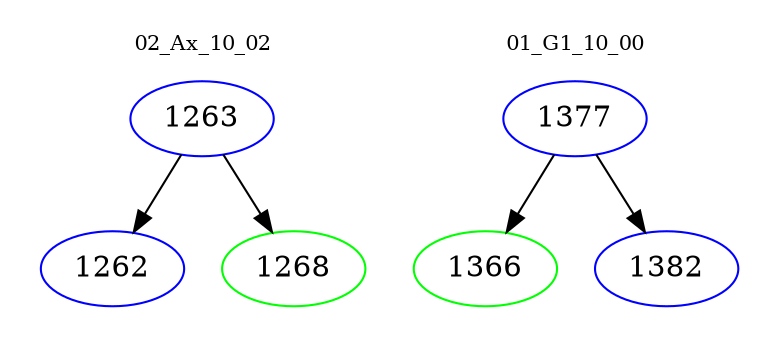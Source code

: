 digraph{
subgraph cluster_0 {
color = white
label = "02_Ax_10_02";
fontsize=10;
T0_1263 [label="1263", color="blue"]
T0_1263 -> T0_1262 [color="black"]
T0_1262 [label="1262", color="blue"]
T0_1263 -> T0_1268 [color="black"]
T0_1268 [label="1268", color="green"]
}
subgraph cluster_1 {
color = white
label = "01_G1_10_00";
fontsize=10;
T1_1377 [label="1377", color="blue"]
T1_1377 -> T1_1366 [color="black"]
T1_1366 [label="1366", color="green"]
T1_1377 -> T1_1382 [color="black"]
T1_1382 [label="1382", color="blue"]
}
}
